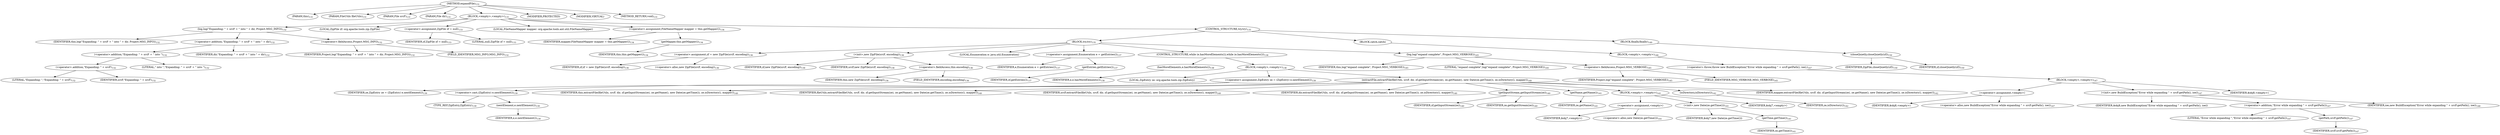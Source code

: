digraph "expandFile" {  
"243" [label = <(METHOD,expandFile)<SUB>131</SUB>> ]
"12" [label = <(PARAM,this)<SUB>131</SUB>> ]
"244" [label = <(PARAM,FileUtils fileUtils)<SUB>131</SUB>> ]
"245" [label = <(PARAM,File srcF)<SUB>131</SUB>> ]
"246" [label = <(PARAM,File dir)<SUB>131</SUB>> ]
"247" [label = <(BLOCK,&lt;empty&gt;,&lt;empty&gt;)<SUB>131</SUB>> ]
"248" [label = <(log,log(&quot;Expanding: &quot; + srcF + &quot; into &quot; + dir, Project.MSG_INFO))<SUB>132</SUB>> ]
"11" [label = <(IDENTIFIER,this,log(&quot;Expanding: &quot; + srcF + &quot; into &quot; + dir, Project.MSG_INFO))<SUB>132</SUB>> ]
"249" [label = <(&lt;operator&gt;.addition,&quot;Expanding: &quot; + srcF + &quot; into &quot; + dir)<SUB>132</SUB>> ]
"250" [label = <(&lt;operator&gt;.addition,&quot;Expanding: &quot; + srcF + &quot; into &quot;)<SUB>132</SUB>> ]
"251" [label = <(&lt;operator&gt;.addition,&quot;Expanding: &quot; + srcF)<SUB>132</SUB>> ]
"252" [label = <(LITERAL,&quot;Expanding: &quot;,&quot;Expanding: &quot; + srcF)<SUB>132</SUB>> ]
"253" [label = <(IDENTIFIER,srcF,&quot;Expanding: &quot; + srcF)<SUB>132</SUB>> ]
"254" [label = <(LITERAL,&quot; into &quot;,&quot;Expanding: &quot; + srcF + &quot; into &quot;)<SUB>132</SUB>> ]
"255" [label = <(IDENTIFIER,dir,&quot;Expanding: &quot; + srcF + &quot; into &quot; + dir)<SUB>132</SUB>> ]
"256" [label = <(&lt;operator&gt;.fieldAccess,Project.MSG_INFO)<SUB>132</SUB>> ]
"257" [label = <(IDENTIFIER,Project,log(&quot;Expanding: &quot; + srcF + &quot; into &quot; + dir, Project.MSG_INFO))<SUB>132</SUB>> ]
"258" [label = <(FIELD_IDENTIFIER,MSG_INFO,MSG_INFO)<SUB>132</SUB>> ]
"15" [label = <(LOCAL,ZipFile zf: org.apache.tools.zip.ZipFile)> ]
"259" [label = <(&lt;operator&gt;.assignment,ZipFile zf = null)<SUB>133</SUB>> ]
"260" [label = <(IDENTIFIER,zf,ZipFile zf = null)<SUB>133</SUB>> ]
"261" [label = <(LITERAL,null,ZipFile zf = null)<SUB>133</SUB>> ]
"262" [label = <(LOCAL,FileNameMapper mapper: org.apache.tools.ant.util.FileNameMapper)> ]
"263" [label = <(&lt;operator&gt;.assignment,FileNameMapper mapper = this.getMapper())<SUB>134</SUB>> ]
"264" [label = <(IDENTIFIER,mapper,FileNameMapper mapper = this.getMapper())<SUB>134</SUB>> ]
"265" [label = <(getMapper,this.getMapper())<SUB>134</SUB>> ]
"13" [label = <(IDENTIFIER,this,this.getMapper())<SUB>134</SUB>> ]
"266" [label = <(CONTROL_STRUCTURE,try,try)<SUB>135</SUB>> ]
"267" [label = <(BLOCK,try,try)<SUB>135</SUB>> ]
"268" [label = <(&lt;operator&gt;.assignment,zf = new ZipFile(srcF, encoding))<SUB>136</SUB>> ]
"269" [label = <(IDENTIFIER,zf,zf = new ZipFile(srcF, encoding))<SUB>136</SUB>> ]
"270" [label = <(&lt;operator&gt;.alloc,new ZipFile(srcF, encoding))<SUB>136</SUB>> ]
"271" [label = <(&lt;init&gt;,new ZipFile(srcF, encoding))<SUB>136</SUB>> ]
"14" [label = <(IDENTIFIER,zf,new ZipFile(srcF, encoding))<SUB>136</SUB>> ]
"272" [label = <(IDENTIFIER,srcF,new ZipFile(srcF, encoding))<SUB>136</SUB>> ]
"273" [label = <(&lt;operator&gt;.fieldAccess,this.encoding)<SUB>136</SUB>> ]
"274" [label = <(IDENTIFIER,this,new ZipFile(srcF, encoding))<SUB>136</SUB>> ]
"275" [label = <(FIELD_IDENTIFIER,encoding,encoding)<SUB>136</SUB>> ]
"276" [label = <(LOCAL,Enumeration e: java.util.Enumeration)> ]
"277" [label = <(&lt;operator&gt;.assignment,Enumeration e = getEntries())<SUB>137</SUB>> ]
"278" [label = <(IDENTIFIER,e,Enumeration e = getEntries())<SUB>137</SUB>> ]
"279" [label = <(getEntries,getEntries())<SUB>137</SUB>> ]
"280" [label = <(IDENTIFIER,zf,getEntries())<SUB>137</SUB>> ]
"281" [label = <(CONTROL_STRUCTURE,while (e.hasMoreElements()),while (e.hasMoreElements()))<SUB>138</SUB>> ]
"282" [label = <(hasMoreElements,e.hasMoreElements())<SUB>138</SUB>> ]
"283" [label = <(IDENTIFIER,e,e.hasMoreElements())<SUB>138</SUB>> ]
"284" [label = <(BLOCK,&lt;empty&gt;,&lt;empty&gt;)<SUB>138</SUB>> ]
"285" [label = <(LOCAL,ZipEntry ze: org.apache.tools.zip.ZipEntry)> ]
"286" [label = <(&lt;operator&gt;.assignment,ZipEntry ze = (ZipEntry) e.nextElement())<SUB>139</SUB>> ]
"287" [label = <(IDENTIFIER,ze,ZipEntry ze = (ZipEntry) e.nextElement())<SUB>139</SUB>> ]
"288" [label = <(&lt;operator&gt;.cast,(ZipEntry) e.nextElement())<SUB>139</SUB>> ]
"289" [label = <(TYPE_REF,ZipEntry,ZipEntry)<SUB>139</SUB>> ]
"290" [label = <(nextElement,e.nextElement())<SUB>139</SUB>> ]
"291" [label = <(IDENTIFIER,e,e.nextElement())<SUB>139</SUB>> ]
"292" [label = <(extractFile,extractFile(fileUtils, srcF, dir, zf.getInputStream(ze), ze.getName(), new Date(ze.getTime()), ze.isDirectory(), mapper))<SUB>140</SUB>> ]
"16" [label = <(IDENTIFIER,this,extractFile(fileUtils, srcF, dir, zf.getInputStream(ze), ze.getName(), new Date(ze.getTime()), ze.isDirectory(), mapper))<SUB>140</SUB>> ]
"293" [label = <(IDENTIFIER,fileUtils,extractFile(fileUtils, srcF, dir, zf.getInputStream(ze), ze.getName(), new Date(ze.getTime()), ze.isDirectory(), mapper))<SUB>140</SUB>> ]
"294" [label = <(IDENTIFIER,srcF,extractFile(fileUtils, srcF, dir, zf.getInputStream(ze), ze.getName(), new Date(ze.getTime()), ze.isDirectory(), mapper))<SUB>140</SUB>> ]
"295" [label = <(IDENTIFIER,dir,extractFile(fileUtils, srcF, dir, zf.getInputStream(ze), ze.getName(), new Date(ze.getTime()), ze.isDirectory(), mapper))<SUB>140</SUB>> ]
"296" [label = <(getInputStream,getInputStream(ze))<SUB>140</SUB>> ]
"297" [label = <(IDENTIFIER,zf,getInputStream(ze))<SUB>140</SUB>> ]
"298" [label = <(IDENTIFIER,ze,getInputStream(ze))<SUB>140</SUB>> ]
"299" [label = <(getName,getName())<SUB>141</SUB>> ]
"300" [label = <(IDENTIFIER,ze,getName())<SUB>141</SUB>> ]
"301" [label = <(BLOCK,&lt;empty&gt;,&lt;empty&gt;)<SUB>141</SUB>> ]
"302" [label = <(&lt;operator&gt;.assignment,&lt;empty&gt;)> ]
"303" [label = <(IDENTIFIER,$obj7,&lt;empty&gt;)> ]
"304" [label = <(&lt;operator&gt;.alloc,new Date(ze.getTime()))<SUB>141</SUB>> ]
"305" [label = <(&lt;init&gt;,new Date(ze.getTime()))<SUB>141</SUB>> ]
"306" [label = <(IDENTIFIER,$obj7,new Date(ze.getTime()))> ]
"307" [label = <(getTime,getTime())<SUB>141</SUB>> ]
"308" [label = <(IDENTIFIER,ze,getTime())<SUB>141</SUB>> ]
"309" [label = <(IDENTIFIER,$obj7,&lt;empty&gt;)> ]
"310" [label = <(isDirectory,isDirectory())<SUB>142</SUB>> ]
"311" [label = <(IDENTIFIER,ze,isDirectory())<SUB>142</SUB>> ]
"312" [label = <(IDENTIFIER,mapper,extractFile(fileUtils, srcF, dir, zf.getInputStream(ze), ze.getName(), new Date(ze.getTime()), ze.isDirectory(), mapper))<SUB>142</SUB>> ]
"313" [label = <(log,log(&quot;expand complete&quot;, Project.MSG_VERBOSE))<SUB>145</SUB>> ]
"17" [label = <(IDENTIFIER,this,log(&quot;expand complete&quot;, Project.MSG_VERBOSE))<SUB>145</SUB>> ]
"314" [label = <(LITERAL,&quot;expand complete&quot;,log(&quot;expand complete&quot;, Project.MSG_VERBOSE))<SUB>145</SUB>> ]
"315" [label = <(&lt;operator&gt;.fieldAccess,Project.MSG_VERBOSE)<SUB>145</SUB>> ]
"316" [label = <(IDENTIFIER,Project,log(&quot;expand complete&quot;, Project.MSG_VERBOSE))<SUB>145</SUB>> ]
"317" [label = <(FIELD_IDENTIFIER,MSG_VERBOSE,MSG_VERBOSE)<SUB>145</SUB>> ]
"318" [label = <(BLOCK,catch,catch)> ]
"319" [label = <(BLOCK,&lt;empty&gt;,&lt;empty&gt;)<SUB>146</SUB>> ]
"320" [label = <(&lt;operator&gt;.throw,throw new BuildException(&quot;Error while expanding &quot; + srcF.getPath(), ioe);)<SUB>147</SUB>> ]
"321" [label = <(BLOCK,&lt;empty&gt;,&lt;empty&gt;)<SUB>147</SUB>> ]
"322" [label = <(&lt;operator&gt;.assignment,&lt;empty&gt;)> ]
"323" [label = <(IDENTIFIER,$obj8,&lt;empty&gt;)> ]
"324" [label = <(&lt;operator&gt;.alloc,new BuildException(&quot;Error while expanding &quot; + srcF.getPath(), ioe))<SUB>147</SUB>> ]
"325" [label = <(&lt;init&gt;,new BuildException(&quot;Error while expanding &quot; + srcF.getPath(), ioe))<SUB>147</SUB>> ]
"326" [label = <(IDENTIFIER,$obj8,new BuildException(&quot;Error while expanding &quot; + srcF.getPath(), ioe))> ]
"327" [label = <(&lt;operator&gt;.addition,&quot;Error while expanding &quot; + srcF.getPath())<SUB>147</SUB>> ]
"328" [label = <(LITERAL,&quot;Error while expanding &quot;,&quot;Error while expanding &quot; + srcF.getPath())<SUB>147</SUB>> ]
"329" [label = <(getPath,srcF.getPath())<SUB>147</SUB>> ]
"330" [label = <(IDENTIFIER,srcF,srcF.getPath())<SUB>147</SUB>> ]
"331" [label = <(IDENTIFIER,ioe,new BuildException(&quot;Error while expanding &quot; + srcF.getPath(), ioe))<SUB>148</SUB>> ]
"332" [label = <(IDENTIFIER,$obj8,&lt;empty&gt;)> ]
"333" [label = <(BLOCK,finally,finally)<SUB>149</SUB>> ]
"334" [label = <(closeQuietly,closeQuietly(zf))<SUB>150</SUB>> ]
"335" [label = <(IDENTIFIER,ZipFile,closeQuietly(zf))<SUB>150</SUB>> ]
"336" [label = <(IDENTIFIER,zf,closeQuietly(zf))<SUB>150</SUB>> ]
"337" [label = <(MODIFIER,PROTECTED)> ]
"338" [label = <(MODIFIER,VIRTUAL)> ]
"339" [label = <(METHOD_RETURN,void)<SUB>131</SUB>> ]
  "243" -> "12" 
  "243" -> "244" 
  "243" -> "245" 
  "243" -> "246" 
  "243" -> "247" 
  "243" -> "337" 
  "243" -> "338" 
  "243" -> "339" 
  "247" -> "248" 
  "247" -> "15" 
  "247" -> "259" 
  "247" -> "262" 
  "247" -> "263" 
  "247" -> "266" 
  "248" -> "11" 
  "248" -> "249" 
  "248" -> "256" 
  "249" -> "250" 
  "249" -> "255" 
  "250" -> "251" 
  "250" -> "254" 
  "251" -> "252" 
  "251" -> "253" 
  "256" -> "257" 
  "256" -> "258" 
  "259" -> "260" 
  "259" -> "261" 
  "263" -> "264" 
  "263" -> "265" 
  "265" -> "13" 
  "266" -> "267" 
  "266" -> "318" 
  "266" -> "333" 
  "267" -> "268" 
  "267" -> "271" 
  "267" -> "276" 
  "267" -> "277" 
  "267" -> "281" 
  "267" -> "313" 
  "268" -> "269" 
  "268" -> "270" 
  "271" -> "14" 
  "271" -> "272" 
  "271" -> "273" 
  "273" -> "274" 
  "273" -> "275" 
  "277" -> "278" 
  "277" -> "279" 
  "279" -> "280" 
  "281" -> "282" 
  "281" -> "284" 
  "282" -> "283" 
  "284" -> "285" 
  "284" -> "286" 
  "284" -> "292" 
  "286" -> "287" 
  "286" -> "288" 
  "288" -> "289" 
  "288" -> "290" 
  "290" -> "291" 
  "292" -> "16" 
  "292" -> "293" 
  "292" -> "294" 
  "292" -> "295" 
  "292" -> "296" 
  "292" -> "299" 
  "292" -> "301" 
  "292" -> "310" 
  "292" -> "312" 
  "296" -> "297" 
  "296" -> "298" 
  "299" -> "300" 
  "301" -> "302" 
  "301" -> "305" 
  "301" -> "309" 
  "302" -> "303" 
  "302" -> "304" 
  "305" -> "306" 
  "305" -> "307" 
  "307" -> "308" 
  "310" -> "311" 
  "313" -> "17" 
  "313" -> "314" 
  "313" -> "315" 
  "315" -> "316" 
  "315" -> "317" 
  "318" -> "319" 
  "319" -> "320" 
  "320" -> "321" 
  "321" -> "322" 
  "321" -> "325" 
  "321" -> "332" 
  "322" -> "323" 
  "322" -> "324" 
  "325" -> "326" 
  "325" -> "327" 
  "325" -> "331" 
  "327" -> "328" 
  "327" -> "329" 
  "329" -> "330" 
  "333" -> "334" 
  "334" -> "335" 
  "334" -> "336" 
}
